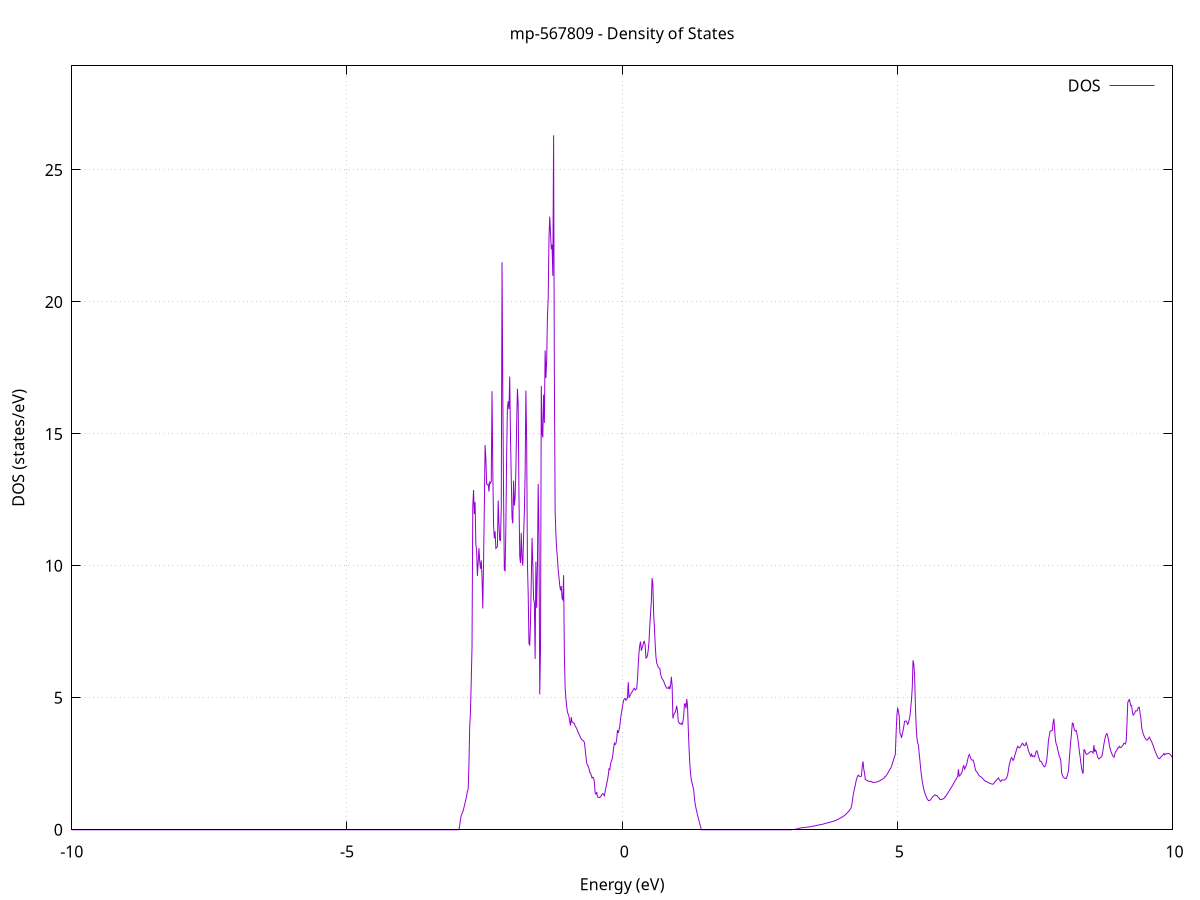 set title 'mp-567809 - Density of States'
set xlabel 'Energy (eV)'
set ylabel 'DOS (states/eV)'
set grid
set xrange [-10:10]
set yrange [0:28.943]
set xzeroaxis lt -1
set terminal png size 800,600
set output 'mp-567809_dos_gnuplot.png'
plot '-' using 1:2 with lines title 'DOS'
-12.181700 0.000000
-12.167700 0.000000
-12.153700 0.000000
-12.139700 0.000000
-12.125700 0.000000
-12.111800 0.000000
-12.097800 0.000000
-12.083800 0.000000
-12.069800 0.000000
-12.055800 0.000000
-12.041800 0.000000
-12.027800 0.000000
-12.013900 0.000000
-11.999900 0.000000
-11.985900 0.000000
-11.971900 0.000000
-11.957900 0.000000
-11.943900 0.000000
-11.929900 0.000000
-11.916000 0.000000
-11.902000 0.000000
-11.888000 0.000000
-11.874000 0.000000
-11.860000 0.000000
-11.846000 0.000000
-11.832100 0.000000
-11.818100 0.000000
-11.804100 0.000000
-11.790100 0.000000
-11.776100 0.000000
-11.762100 0.000000
-11.748100 0.000000
-11.734200 0.000000
-11.720200 0.000000
-11.706200 0.000000
-11.692200 0.000000
-11.678200 0.000000
-11.664200 0.000000
-11.650300 0.000000
-11.636300 0.000000
-11.622300 0.000000
-11.608300 0.000000
-11.594300 0.000000
-11.580300 0.000000
-11.566300 0.000000
-11.552400 0.000000
-11.538400 0.000000
-11.524400 0.000000
-11.510400 0.000000
-11.496400 0.000000
-11.482400 0.000000
-11.468400 0.000000
-11.454500 0.000000
-11.440500 0.000000
-11.426500 0.000000
-11.412500 0.000000
-11.398500 0.000000
-11.384500 0.000000
-11.370600 0.000000
-11.356600 0.000000
-11.342600 0.000000
-11.328600 0.000000
-11.314600 0.000000
-11.300600 0.000000
-11.286600 0.000000
-11.272700 0.000000
-11.258700 0.000000
-11.244700 0.000000
-11.230700 0.000000
-11.216700 0.000000
-11.202700 0.000000
-11.188800 0.000000
-11.174800 0.000000
-11.160800 0.000000
-11.146800 0.000000
-11.132800 0.000000
-11.118800 0.000000
-11.104800 0.000000
-11.090900 0.000000
-11.076900 0.000000
-11.062900 0.000000
-11.048900 0.000000
-11.034900 0.000000
-11.020900 0.000000
-11.006900 0.000000
-10.993000 0.000000
-10.979000 0.000000
-10.965000 0.000000
-10.951000 0.000000
-10.937000 0.000000
-10.923000 0.000000
-10.909100 0.008100
-10.895100 0.927400
-10.881100 1.254800
-10.867100 1.827300
-10.853100 2.098200
-10.839100 2.479100
-10.825100 2.903600
-10.811200 3.294000
-10.797200 3.681200
-10.783200 4.157400
-10.769200 4.901200
-10.755200 5.490600
-10.741200 5.885300
-10.727300 6.224500
-10.713300 6.629500
-10.699300 7.213500
-10.685300 9.162400
-10.671300 10.652100
-10.657300 14.233700
-10.643300 16.424500
-10.629400 19.662600
-10.615400 24.063300
-10.601400 24.663700
-10.587400 25.458600
-10.573400 28.077700
-10.559400 32.707200
-10.545400 28.498000
-10.531500 0.000000
-10.517500 0.000000
-10.503500 0.000000
-10.489500 0.000000
-10.475500 0.000000
-10.461500 0.000000
-10.447600 0.000000
-10.433600 0.000000
-10.419600 0.000000
-10.405600 0.000000
-10.391600 0.000000
-10.377600 0.000000
-10.363600 0.000000
-10.349700 0.000000
-10.335700 0.000000
-10.321700 0.000000
-10.307700 0.000000
-10.293700 0.000000
-10.279700 0.000000
-10.265800 0.000000
-10.251800 0.000000
-10.237800 0.000000
-10.223800 0.000000
-10.209800 0.000000
-10.195800 0.000000
-10.181800 0.000000
-10.167900 0.000000
-10.153900 0.000000
-10.139900 0.000000
-10.125900 0.000000
-10.111900 0.000000
-10.097900 0.000000
-10.083900 0.000000
-10.070000 0.000000
-10.056000 0.000000
-10.042000 0.000000
-10.028000 0.000000
-10.014000 0.000000
-10.000000 0.000000
-9.986100 0.000000
-9.972100 0.000000
-9.958100 0.000000
-9.944100 0.000000
-9.930100 0.000000
-9.916100 0.000000
-9.902100 0.000000
-9.888200 0.000000
-9.874200 0.000000
-9.860200 0.000000
-9.846200 0.000000
-9.832200 0.000000
-9.818200 0.000000
-9.804300 0.000000
-9.790300 0.000000
-9.776300 0.000000
-9.762300 0.000000
-9.748300 0.000000
-9.734300 0.000000
-9.720300 0.000000
-9.706400 0.000000
-9.692400 0.000000
-9.678400 0.000000
-9.664400 0.000000
-9.650400 0.000000
-9.636400 0.000000
-9.622500 0.000000
-9.608500 0.000000
-9.594500 0.000000
-9.580500 0.000000
-9.566500 0.000000
-9.552500 0.000000
-9.538500 0.000000
-9.524600 0.000000
-9.510600 0.000000
-9.496600 0.000000
-9.482600 0.000000
-9.468600 0.000000
-9.454600 0.000000
-9.440600 0.000000
-9.426700 0.000000
-9.412700 0.000000
-9.398700 0.000000
-9.384700 0.000000
-9.370700 0.000000
-9.356700 0.000000
-9.342800 0.000000
-9.328800 0.000000
-9.314800 0.000000
-9.300800 0.000000
-9.286800 0.000000
-9.272800 0.000000
-9.258800 0.000000
-9.244900 0.000000
-9.230900 0.000000
-9.216900 0.000000
-9.202900 0.000000
-9.188900 0.000000
-9.174900 0.000000
-9.161000 0.000000
-9.147000 0.000000
-9.133000 0.000000
-9.119000 0.000000
-9.105000 0.000000
-9.091000 0.000000
-9.077000 0.000000
-9.063100 0.000000
-9.049100 0.000000
-9.035100 0.000000
-9.021100 0.000000
-9.007100 0.000000
-8.993100 0.000000
-8.979100 0.000000
-8.965200 0.000000
-8.951200 0.000000
-8.937200 0.000000
-8.923200 0.000000
-8.909200 0.000000
-8.895200 0.000000
-8.881300 0.000000
-8.867300 0.000000
-8.853300 0.000000
-8.839300 0.000000
-8.825300 0.000000
-8.811300 0.000000
-8.797300 0.000000
-8.783400 0.000000
-8.769400 0.000000
-8.755400 0.000000
-8.741400 0.000000
-8.727400 0.000000
-8.713400 0.000000
-8.699500 0.000000
-8.685500 0.000000
-8.671500 0.000000
-8.657500 0.000000
-8.643500 0.000000
-8.629500 0.000000
-8.615500 0.000000
-8.601600 0.000000
-8.587600 0.000000
-8.573600 0.000000
-8.559600 0.000000
-8.545600 0.000000
-8.531600 0.000000
-8.517600 0.000000
-8.503700 0.000000
-8.489700 0.000000
-8.475700 0.000000
-8.461700 0.000000
-8.447700 0.000000
-8.433700 0.000000
-8.419800 0.000000
-8.405800 0.000000
-8.391800 0.000000
-8.377800 0.000000
-8.363800 0.000000
-8.349800 0.000000
-8.335800 0.000000
-8.321900 0.000000
-8.307900 0.000000
-8.293900 0.000000
-8.279900 0.000000
-8.265900 0.000000
-8.251900 0.000000
-8.238000 0.000000
-8.224000 0.000000
-8.210000 0.000000
-8.196000 0.000000
-8.182000 0.000000
-8.168000 0.000000
-8.154000 0.000000
-8.140100 0.000000
-8.126100 0.000000
-8.112100 0.000000
-8.098100 0.000000
-8.084100 0.000000
-8.070100 0.000000
-8.056100 0.000000
-8.042200 0.000000
-8.028200 0.000000
-8.014200 0.000000
-8.000200 0.000000
-7.986200 0.000000
-7.972200 0.000000
-7.958300 0.000000
-7.944300 0.000000
-7.930300 0.000000
-7.916300 0.000000
-7.902300 0.000000
-7.888300 0.000000
-7.874300 0.000000
-7.860400 0.000000
-7.846400 0.000000
-7.832400 0.000000
-7.818400 0.000000
-7.804400 0.000000
-7.790400 0.000000
-7.776500 0.000000
-7.762500 0.000000
-7.748500 0.000000
-7.734500 0.000000
-7.720500 0.000000
-7.706500 0.000000
-7.692500 0.000000
-7.678600 0.000000
-7.664600 0.000000
-7.650600 0.000000
-7.636600 0.000000
-7.622600 0.000000
-7.608600 0.000000
-7.594600 0.000000
-7.580700 0.000000
-7.566700 0.000000
-7.552700 0.000000
-7.538700 0.000000
-7.524700 0.000000
-7.510700 0.000000
-7.496800 0.000000
-7.482800 0.000000
-7.468800 0.000000
-7.454800 0.000000
-7.440800 0.000000
-7.426800 0.000000
-7.412800 0.000000
-7.398900 0.000000
-7.384900 0.000000
-7.370900 0.000000
-7.356900 0.000000
-7.342900 0.000000
-7.328900 0.000000
-7.315000 0.000000
-7.301000 0.000000
-7.287000 0.000000
-7.273000 0.000000
-7.259000 0.000000
-7.245000 0.000000
-7.231000 0.000000
-7.217100 0.000000
-7.203100 0.000000
-7.189100 0.000000
-7.175100 0.000000
-7.161100 0.000000
-7.147100 0.000000
-7.133100 0.000000
-7.119200 0.000000
-7.105200 0.000000
-7.091200 0.000000
-7.077200 0.000000
-7.063200 0.000000
-7.049200 0.000000
-7.035300 0.000000
-7.021300 0.000000
-7.007300 0.000000
-6.993300 0.000000
-6.979300 0.000000
-6.965300 0.000000
-6.951300 0.000000
-6.937400 0.000000
-6.923400 0.000000
-6.909400 0.000000
-6.895400 0.000000
-6.881400 0.000000
-6.867400 0.000000
-6.853500 0.000000
-6.839500 0.000000
-6.825500 0.000000
-6.811500 0.000000
-6.797500 0.000000
-6.783500 0.000000
-6.769500 0.000000
-6.755600 0.000000
-6.741600 0.000000
-6.727600 0.000000
-6.713600 0.000000
-6.699600 0.000000
-6.685600 0.000000
-6.671600 0.000000
-6.657700 0.000000
-6.643700 0.000000
-6.629700 0.000000
-6.615700 0.000000
-6.601700 0.000000
-6.587700 0.000000
-6.573800 0.000000
-6.559800 0.000000
-6.545800 0.000000
-6.531800 0.000000
-6.517800 0.000000
-6.503800 0.000000
-6.489800 0.000000
-6.475900 0.000000
-6.461900 0.000000
-6.447900 0.000000
-6.433900 0.000000
-6.419900 0.000000
-6.405900 0.000000
-6.392000 0.000000
-6.378000 0.000000
-6.364000 0.000000
-6.350000 0.000000
-6.336000 0.000000
-6.322000 0.000000
-6.308000 0.000000
-6.294100 0.000000
-6.280100 0.000000
-6.266100 0.000000
-6.252100 0.000000
-6.238100 0.000000
-6.224100 0.000000
-6.210100 0.000000
-6.196200 0.000000
-6.182200 0.000000
-6.168200 0.000000
-6.154200 0.000000
-6.140200 0.000000
-6.126200 0.000000
-6.112300 0.000000
-6.098300 0.000000
-6.084300 0.000000
-6.070300 0.000000
-6.056300 0.000000
-6.042300 0.000000
-6.028300 0.000000
-6.014400 0.000000
-6.000400 0.000000
-5.986400 0.000000
-5.972400 0.000000
-5.958400 0.000000
-5.944400 0.000000
-5.930500 0.000000
-5.916500 0.000000
-5.902500 0.000000
-5.888500 0.000000
-5.874500 0.000000
-5.860500 0.000000
-5.846500 0.000000
-5.832600 0.000000
-5.818600 0.000000
-5.804600 0.000000
-5.790600 0.000000
-5.776600 0.000000
-5.762600 0.000000
-5.748600 0.000000
-5.734700 0.000000
-5.720700 0.000000
-5.706700 0.000000
-5.692700 0.000000
-5.678700 0.000000
-5.664700 0.000000
-5.650800 0.000000
-5.636800 0.000000
-5.622800 0.000000
-5.608800 0.000000
-5.594800 0.000000
-5.580800 0.000000
-5.566800 0.000000
-5.552900 0.000000
-5.538900 0.000000
-5.524900 0.000000
-5.510900 0.000000
-5.496900 0.000000
-5.482900 0.000000
-5.469000 0.000000
-5.455000 0.000000
-5.441000 0.000000
-5.427000 0.000000
-5.413000 0.000000
-5.399000 0.000000
-5.385000 0.000000
-5.371100 0.000000
-5.357100 0.000000
-5.343100 0.000000
-5.329100 0.000000
-5.315100 0.000000
-5.301100 0.000000
-5.287200 0.000000
-5.273200 0.000000
-5.259200 0.000000
-5.245200 0.000000
-5.231200 0.000000
-5.217200 0.000000
-5.203200 0.000000
-5.189300 0.000000
-5.175300 0.000000
-5.161300 0.000000
-5.147300 0.000000
-5.133300 0.000000
-5.119300 0.000000
-5.105300 0.000000
-5.091400 0.000000
-5.077400 0.000000
-5.063400 0.000000
-5.049400 0.000000
-5.035400 0.000000
-5.021400 0.000000
-5.007500 0.000000
-4.993500 0.000000
-4.979500 0.000000
-4.965500 0.000000
-4.951500 0.000000
-4.937500 0.000000
-4.923500 0.000000
-4.909600 0.000000
-4.895600 0.000000
-4.881600 0.000000
-4.867600 0.000000
-4.853600 0.000000
-4.839600 0.000000
-4.825700 0.000000
-4.811700 0.000000
-4.797700 0.000000
-4.783700 0.000000
-4.769700 0.000000
-4.755700 0.000000
-4.741700 0.000000
-4.727800 0.000000
-4.713800 0.000000
-4.699800 0.000000
-4.685800 0.000000
-4.671800 0.000000
-4.657800 0.000000
-4.643800 0.000000
-4.629900 0.000000
-4.615900 0.000000
-4.601900 0.000000
-4.587900 0.000000
-4.573900 0.000000
-4.559900 0.000000
-4.546000 0.000000
-4.532000 0.000000
-4.518000 0.000000
-4.504000 0.000000
-4.490000 0.000000
-4.476000 0.000000
-4.462000 0.000000
-4.448100 0.000000
-4.434100 0.000000
-4.420100 0.000000
-4.406100 0.000000
-4.392100 0.000000
-4.378100 0.000000
-4.364200 0.000000
-4.350200 0.000000
-4.336200 0.000000
-4.322200 0.000000
-4.308200 0.000000
-4.294200 0.000000
-4.280200 0.000000
-4.266300 0.000000
-4.252300 0.000000
-4.238300 0.000000
-4.224300 0.000000
-4.210300 0.000000
-4.196300 0.000000
-4.182300 0.000000
-4.168400 0.000000
-4.154400 0.000000
-4.140400 0.000000
-4.126400 0.000000
-4.112400 0.000000
-4.098400 0.000000
-4.084500 0.000000
-4.070500 0.000000
-4.056500 0.000000
-4.042500 0.000000
-4.028500 0.000000
-4.014500 0.000000
-4.000500 0.000000
-3.986600 0.000000
-3.972600 0.000000
-3.958600 0.000000
-3.944600 0.000000
-3.930600 0.000000
-3.916600 0.000000
-3.902700 0.000000
-3.888700 0.000000
-3.874700 0.000000
-3.860700 0.000000
-3.846700 0.000000
-3.832700 0.000000
-3.818700 0.000000
-3.804800 0.000000
-3.790800 0.000000
-3.776800 0.000000
-3.762800 0.000000
-3.748800 0.000000
-3.734800 0.000000
-3.720800 0.000000
-3.706900 0.000000
-3.692900 0.000000
-3.678900 0.000000
-3.664900 0.000000
-3.650900 0.000000
-3.636900 0.000000
-3.623000 0.000000
-3.609000 0.000000
-3.595000 0.000000
-3.581000 0.000000
-3.567000 0.000000
-3.553000 0.000000
-3.539000 0.000000
-3.525100 0.000000
-3.511100 0.000000
-3.497100 0.000000
-3.483100 0.000000
-3.469100 0.000000
-3.455100 0.000000
-3.441200 0.000000
-3.427200 0.000000
-3.413200 0.000000
-3.399200 0.000000
-3.385200 0.000000
-3.371200 0.000000
-3.357200 0.000000
-3.343300 0.000000
-3.329300 0.000000
-3.315300 0.000000
-3.301300 0.000000
-3.287300 0.000000
-3.273300 0.000000
-3.259300 0.000000
-3.245400 0.000000
-3.231400 0.000000
-3.217400 0.000000
-3.203400 0.000000
-3.189400 0.000000
-3.175400 0.000000
-3.161500 0.000000
-3.147500 0.000000
-3.133500 0.000000
-3.119500 0.000000
-3.105500 0.000000
-3.091500 0.000000
-3.077500 0.000000
-3.063600 0.000000
-3.049600 0.000000
-3.035600 0.000000
-3.021600 0.000000
-3.007600 0.000000
-2.993600 0.000000
-2.979700 0.000000
-2.965700 0.015000
-2.951700 0.164200
-2.937700 0.393200
-2.923700 0.539900
-2.909700 0.614000
-2.895700 0.681100
-2.881800 0.777100
-2.867800 0.900800
-2.853800 1.028800
-2.839800 1.153600
-2.825800 1.272500
-2.811800 1.476700
-2.797800 1.520600
-2.783900 2.453700
-2.769900 3.891100
-2.755900 4.462500
-2.741900 5.643300
-2.727900 6.905200
-2.713900 12.253500
-2.700000 12.873200
-2.686000 11.961500
-2.672000 12.412500
-2.658000 10.810400
-2.644000 10.565200
-2.630000 9.618100
-2.616000 10.142500
-2.602100 10.673300
-2.588100 10.163400
-2.574100 9.889000
-2.560100 10.208000
-2.546100 9.567500
-2.532100 8.383600
-2.518200 10.134800
-2.504200 12.236500
-2.490200 14.574900
-2.476200 14.075200
-2.462200 13.100800
-2.448200 13.076400
-2.434200 13.099600
-2.420300 12.813800
-2.406300 13.176100
-2.392300 13.128100
-2.378300 13.193300
-2.364300 16.616000
-2.350300 13.612000
-2.336300 11.521500
-2.322400 11.042700
-2.308400 11.305600
-2.294400 10.661000
-2.280400 10.693300
-2.266400 10.737400
-2.252400 12.476300
-2.238500 11.619000
-2.224500 10.968700
-2.210500 10.957900
-2.196500 12.213500
-2.182500 21.502900
-2.168500 16.584800
-2.154500 12.647400
-2.140600 9.847500
-2.126600 9.813800
-2.112600 11.475700
-2.098600 14.207200
-2.084600 16.000600
-2.070600 16.234800
-2.056700 15.936400
-2.042700 17.173300
-2.028700 14.880900
-2.014700 13.297700
-2.000700 11.813800
-1.986700 11.607500
-1.972700 13.228900
-1.958800 12.280900
-1.944800 12.599100
-1.930800 13.637600
-1.916800 15.399200
-1.902800 16.710300
-1.888800 16.115500
-1.874800 12.666900
-1.860900 10.361000
-1.846900 10.103200
-1.832900 11.247700
-1.818900 10.266300
-1.804900 10.009800
-1.790900 11.095700
-1.777000 12.036000
-1.763000 13.478400
-1.749000 16.639400
-1.735000 14.714100
-1.721000 10.079800
-1.707000 8.933500
-1.693000 7.051100
-1.679100 7.006500
-1.665100 7.859900
-1.651100 9.431900
-1.637100 11.057600
-1.623100 10.022300
-1.609100 8.747200
-1.595200 8.596000
-1.581200 6.474400
-1.567200 10.161400
-1.553200 8.410900
-1.539200 9.984000
-1.525200 13.106600
-1.511200 11.191700
-1.497300 5.128500
-1.483300 6.878900
-1.469300 16.820000
-1.455300 14.991900
-1.441300 14.863600
-1.427300 16.480500
-1.413300 15.414500
-1.399400 18.158900
-1.385400 17.114400
-1.371400 17.763400
-1.357400 19.470900
-1.343400 20.135000
-1.329400 22.422800
-1.315500 23.231000
-1.301500 22.593500
-1.287500 21.995200
-1.273500 22.167600
-1.259500 20.987800
-1.245500 26.312100
-1.231500 17.274100
-1.217600 12.077300
-1.203600 11.180600
-1.189600 10.629000
-1.175600 10.286800
-1.161600 9.816400
-1.147600 9.562800
-1.133700 9.253200
-1.119700 9.069500
-1.105700 9.234200
-1.091700 8.764300
-1.077700 8.715700
-1.063700 9.647000
-1.049700 6.623600
-1.035800 5.377700
-1.021800 4.976500
-1.007800 4.676400
-0.993800 4.459100
-0.979800 4.379400
-0.965800 4.290800
-0.951900 4.102500
-0.937900 3.951300
-0.923900 4.267900
-0.909900 4.079000
-0.895900 4.072000
-0.881900 4.042700
-0.867900 4.030900
-0.854000 3.935500
-0.840000 3.885900
-0.826000 3.830800
-0.812000 3.763200
-0.798000 3.685800
-0.784000 3.630600
-0.770000 3.560100
-0.756100 3.494200
-0.742100 3.440000
-0.728100 3.412000
-0.714100 3.388200
-0.700100 3.363600
-0.686100 3.308100
-0.672200 3.061600
-0.658200 2.777400
-0.644200 2.537300
-0.630200 2.442300
-0.616200 2.414500
-0.602200 2.310500
-0.588200 2.167000
-0.574300 2.154500
-0.560300 2.056900
-0.546300 1.961800
-0.532300 1.989500
-0.518300 1.964000
-0.504300 1.813300
-0.490400 1.390000
-0.476400 1.353500
-0.462400 1.427300
-0.448400 1.240800
-0.434400 1.230800
-0.420400 1.224200
-0.406400 1.222400
-0.392500 1.267700
-0.378500 1.281700
-0.364500 1.350200
-0.350500 1.371600
-0.336500 1.335400
-0.322500 1.289300
-0.308500 1.464100
-0.294600 1.606500
-0.280600 1.748500
-0.266600 1.880300
-0.252600 2.065400
-0.238600 2.306700
-0.224600 2.277400
-0.210700 2.495500
-0.196700 2.594800
-0.182700 2.670000
-0.168700 2.854300
-0.154700 3.120200
-0.140700 3.277400
-0.126700 3.229200
-0.112800 3.271600
-0.098800 3.434800
-0.084800 3.774900
-0.070800 3.666600
-0.056800 3.781000
-0.042800 3.915300
-0.028900 4.194400
-0.014900 4.400700
-0.000900 4.584400
0.013100 4.758800
0.027100 4.904800
0.041100 4.965300
0.055100 4.971700
0.069000 4.904100
0.083000 4.932800
0.097000 5.000100
0.111000 5.592300
0.125000 5.003500
0.139000 5.070700
0.153000 5.120500
0.166900 5.188300
0.180900 5.221100
0.194900 5.282900
0.208900 5.341000
0.222900 5.360800
0.236900 5.291700
0.250800 5.325100
0.264800 5.341800
0.278800 5.706400
0.292800 6.255600
0.306800 6.727300
0.320800 7.006700
0.334800 7.127500
0.348700 6.785700
0.362700 6.889700
0.376700 6.978600
0.390700 7.112600
0.404700 7.137500
0.418700 6.972000
0.432600 6.507500
0.446600 6.522700
0.460600 6.609700
0.474600 6.820500
0.488600 7.130000
0.502600 7.751200
0.516600 8.208600
0.530500 8.649700
0.544500 9.538600
0.558500 9.283200
0.572500 8.183600
0.586500 7.679800
0.600500 7.005400
0.614500 6.547500
0.628400 6.316800
0.642400 6.237500
0.656400 6.152600
0.670400 6.129200
0.684400 6.108400
0.698400 5.901000
0.712300 5.785800
0.726300 5.721000
0.740300 5.683700
0.754300 5.633700
0.768300 5.544700
0.782300 5.478600
0.796300 5.419100
0.810200 5.364400
0.824200 5.369100
0.838200 5.359600
0.852200 5.425300
0.866200 5.324300
0.880200 5.466100
0.894100 5.797600
0.908100 5.470000
0.922100 4.219000
0.936100 4.346800
0.950100 4.405900
0.964100 4.450000
0.978100 4.548100
0.992000 4.699400
1.006000 4.474700
1.020000 4.105400
1.034000 4.055800
1.048000 4.015700
1.062000 4.005200
1.076000 4.041600
1.089900 3.986400
1.103900 4.088500
1.117900 4.305400
1.131900 4.762000
1.145900 4.773600
1.159900 4.598700
1.173800 4.954800
1.187800 4.696000
1.201800 3.829500
1.215800 3.096100
1.229800 2.499800
1.243800 2.109400
1.257800 1.891300
1.271700 1.768700
1.285700 1.641500
1.299700 1.523900
1.313700 1.171500
1.327700 0.972300
1.341700 0.820100
1.355600 0.684600
1.369600 0.564800
1.383600 0.441900
1.397600 0.334300
1.411600 0.219700
1.425600 0.112300
1.439600 0.000000
1.453500 0.000000
1.467500 0.000000
1.481500 0.000000
1.495500 0.000000
1.509500 0.000000
1.523500 0.000000
1.537500 0.000000
1.551400 0.000000
1.565400 0.000000
1.579400 0.000000
1.593400 0.000000
1.607400 0.000000
1.621400 0.000000
1.635300 0.000000
1.649300 0.000000
1.663300 0.000000
1.677300 0.000000
1.691300 0.000000
1.705300 0.000000
1.719300 0.000000
1.733200 0.000000
1.747200 0.000000
1.761200 0.000000
1.775200 0.000000
1.789200 0.000000
1.803200 0.000000
1.817100 0.000000
1.831100 0.000000
1.845100 0.000000
1.859100 0.000000
1.873100 0.000000
1.887100 0.000000
1.901100 0.000000
1.915000 0.000000
1.929000 0.000000
1.943000 0.000000
1.957000 0.000000
1.971000 0.000000
1.985000 0.000000
1.999000 0.000000
2.012900 0.000000
2.026900 0.000000
2.040900 0.000000
2.054900 0.000000
2.068900 0.000000
2.082900 0.000000
2.096800 0.000000
2.110800 0.000000
2.124800 0.000000
2.138800 0.000000
2.152800 0.000000
2.166800 0.000000
2.180800 0.000000
2.194700 0.000000
2.208700 0.000000
2.222700 0.000000
2.236700 0.000000
2.250700 0.000000
2.264700 0.000000
2.278600 0.000000
2.292600 0.000000
2.306600 0.000000
2.320600 0.000000
2.334600 0.000000
2.348600 0.000000
2.362600 0.000000
2.376500 0.000000
2.390500 0.000000
2.404500 0.000000
2.418500 0.000000
2.432500 0.000000
2.446500 0.000000
2.460500 0.000000
2.474400 0.000000
2.488400 0.000000
2.502400 0.000000
2.516400 0.000000
2.530400 0.000000
2.544400 0.000000
2.558300 0.000000
2.572300 0.000000
2.586300 0.000000
2.600300 0.000000
2.614300 0.000000
2.628300 0.000000
2.642300 0.000000
2.656200 0.000000
2.670200 0.000000
2.684200 0.000000
2.698200 0.000000
2.712200 0.000000
2.726200 0.000000
2.740100 0.000000
2.754100 0.000000
2.768100 0.000000
2.782100 0.000000
2.796100 0.000000
2.810100 0.000000
2.824100 0.000000
2.838000 0.000000
2.852000 0.000000
2.866000 0.000000
2.880000 0.000000
2.894000 0.000000
2.908000 0.000000
2.922000 0.000000
2.935900 0.000000
2.949900 0.000000
2.963900 0.000000
2.977900 0.000000
2.991900 0.000000
3.005900 0.000000
3.019800 0.000000
3.033800 0.000000
3.047800 0.000200
3.061800 0.001000
3.075800 0.002500
3.089800 0.004700
3.103800 0.007500
3.117700 0.011000
3.131700 0.015200
3.145700 0.020000
3.159700 0.025500
3.173700 0.031600
3.187700 0.038500
3.201600 0.047000
3.215600 0.055000
3.229600 0.062300
3.243600 0.068800
3.257600 0.074600
3.271600 0.079700
3.285600 0.084100
3.299500 0.087700
3.313500 0.090600
3.327500 0.092800
3.341500 0.095000
3.355500 0.097500
3.369500 0.100600
3.383400 0.104200
3.397400 0.108300
3.411400 0.112900
3.425400 0.118000
3.439400 0.123600
3.453400 0.129300
3.467400 0.135200
3.481300 0.141300
3.495300 0.147400
3.509300 0.153700
3.523300 0.160200
3.537300 0.166700
3.551300 0.173200
3.565300 0.179400
3.579200 0.185100
3.593200 0.190300
3.607200 0.195000
3.621200 0.200500
3.635200 0.207400
3.649200 0.214600
3.663100 0.222400
3.677100 0.230600
3.691100 0.239100
3.705100 0.247900
3.719100 0.256600
3.733100 0.264000
3.747100 0.271500
3.761000 0.279000
3.775000 0.286600
3.789000 0.294300
3.803000 0.302000
3.817000 0.309800
3.831000 0.318600
3.844900 0.328200
3.858900 0.338700
3.872900 0.350200
3.886900 0.362500
3.900900 0.375800
3.914900 0.389800
3.928900 0.404200
3.942800 0.418900
3.956800 0.434300
3.970800 0.450000
3.984800 0.466200
3.998800 0.482700
4.012800 0.501000
4.026800 0.522100
4.040700 0.545800
4.054700 0.570800
4.068700 0.597600
4.082700 0.626200
4.096700 0.656900
4.110700 0.690800
4.124600 0.725500
4.138600 0.759000
4.152600 0.796700
4.166600 0.877800
4.180600 1.051100
4.194600 1.270000
4.208600 1.431700
4.222500 1.567800
4.236500 1.690500
4.250500 1.848300
4.264500 1.947600
4.278500 2.035000
4.292500 2.071000
4.306400 2.030800
4.320400 2.018200
4.334400 2.013600
4.348400 2.043500
4.362400 2.412800
4.376400 2.591800
4.390400 2.299800
4.404300 2.149100
4.418300 1.906400
4.432300 1.889700
4.446300 1.873000
4.460300 1.858200
4.474300 1.843400
4.488300 1.833700
4.502200 1.833000
4.516200 1.831000
4.530200 1.826900
4.544200 1.799000
4.558200 1.798400
4.572200 1.799800
4.586100 1.797900
4.600100 1.800300
4.614100 1.804200
4.628100 1.809600
4.642100 1.823200
4.656100 1.836400
4.670100 1.843900
4.684000 1.860100
4.698000 1.877200
4.712000 1.894600
4.726000 1.912300
4.740000 1.930300
4.754000 1.948700
4.767900 2.002300
4.781900 2.007300
4.795900 2.046100
4.809900 2.089800
4.823900 2.135100
4.837900 2.188800
4.851900 2.241000
4.865800 2.288200
4.879800 2.335500
4.893800 2.392900
4.907800 2.489400
4.921800 2.588600
4.935800 2.682700
4.949800 2.764900
4.963700 2.861000
4.977700 3.654500
4.991700 4.314100
5.005700 4.629200
5.019700 4.474400
5.033700 4.312300
5.047600 3.648200
5.061600 3.600400
5.075600 3.479700
5.089600 3.623000
5.103600 3.746000
5.117600 3.911500
5.131600 4.104900
5.145500 4.117400
5.159500 4.120600
5.173500 4.069900
5.187500 3.995700
5.201500 4.049400
5.215500 4.179600
5.229400 4.305900
5.243400 4.610500
5.257400 4.946100
5.271400 5.375000
5.285400 6.419100
5.299400 6.278800
5.313400 5.889700
5.327300 4.791900
5.341300 3.958500
5.355300 3.496100
5.369300 3.288200
5.383300 3.214700
5.397300 2.893900
5.411300 2.610300
5.425200 2.308000
5.439200 2.039200
5.453200 1.840000
5.467200 1.675600
5.481200 1.538400
5.495200 1.425100
5.509100 1.337000
5.523100 1.260200
5.537100 1.197000
5.551100 1.147400
5.565100 1.106900
5.579100 1.108700
5.593100 1.116500
5.607000 1.147700
5.621000 1.185300
5.635000 1.226600
5.649000 1.261600
5.663000 1.279100
5.677000 1.320700
5.690900 1.317200
5.704900 1.297300
5.718900 1.300200
5.732900 1.255100
5.746900 1.222400
5.760900 1.195800
5.774900 1.145500
5.788800 1.141700
5.802800 1.147100
5.816800 1.156800
5.830800 1.170100
5.844800 1.180700
5.858800 1.235700
5.872800 1.247100
5.886700 1.293000
5.900700 1.338200
5.914700 1.383600
5.928700 1.429300
5.942700 1.475700
5.956700 1.522700
5.970600 1.569300
5.984600 1.615400
5.998600 1.665900
6.012600 1.716400
6.026600 1.770200
6.040600 1.823100
6.054600 1.872900
6.068500 1.920500
6.082500 1.968800
6.096500 2.018500
6.110500 2.289100
6.124500 2.031300
6.138500 2.058800
6.152400 2.102100
6.166400 2.148600
6.180400 2.207100
6.194400 2.383600
6.208400 2.431000
6.222400 2.297000
6.236400 2.356100
6.250300 2.425100
6.264300 2.522400
6.278300 2.654200
6.292300 2.776800
6.306300 2.851600
6.320300 2.792700
6.334300 2.701000
6.348200 2.650600
6.362200 2.643000
6.376200 2.644100
6.390200 2.556900
6.404200 2.432700
6.418200 2.278300
6.432100 2.218700
6.446100 2.186200
6.460100 2.150000
6.474100 2.085600
6.488100 2.047500
6.502100 2.026400
6.516100 2.004900
6.530000 1.981500
6.544000 1.954400
6.558000 1.926500
6.572000 1.896400
6.586000 1.861800
6.600000 1.843500
6.613900 1.832100
6.627900 1.826900
6.641900 1.801300
6.655900 1.784400
6.669900 1.770700
6.683900 1.759300
6.697900 1.748300
6.711800 1.737800
6.725800 1.727200
6.739800 1.728100
6.753800 1.760700
6.767800 1.803000
6.781800 1.835700
6.795800 1.868800
6.809700 1.901100
6.823700 1.931100
6.837700 1.965600
6.851700 1.904300
6.865700 1.861900
6.879700 1.830100
6.893600 1.881200
6.907600 1.886600
6.921600 1.884600
6.935600 1.878200
6.949600 1.887700
6.963600 1.913500
6.977600 1.931500
6.991500 1.995500
7.005500 2.090700
7.019500 2.264700
7.033500 2.457900
7.047500 2.563800
7.061500 2.671100
7.075400 2.736400
7.089400 2.687400
7.103400 2.627300
7.117400 2.673000
7.131400 2.785800
7.145400 2.891700
7.159400 2.985100
7.173300 3.082600
7.187300 3.162700
7.201300 3.125100
7.215300 3.103100
7.229300 3.124300
7.243300 3.171300
7.257300 3.224400
7.271200 3.277800
7.285200 3.258800
7.299200 3.194300
7.313200 3.183200
7.327200 3.225000
7.341200 3.297000
7.355100 3.216500
7.369100 3.107600
7.383100 2.994000
7.397100 2.914800
7.411100 2.847600
7.425100 2.785500
7.439100 2.865300
7.453000 2.777400
7.467000 2.803600
7.481000 2.782100
7.495000 2.764200
7.509000 2.875400
7.523000 2.960400
7.536900 2.991800
7.550900 2.897800
7.564900 2.757400
7.578900 2.705100
7.592900 2.594300
7.606900 2.594500
7.620900 2.571700
7.634800 2.497100
7.648800 2.447400
7.662800 2.406900
7.676800 2.386300
7.690800 2.429000
7.704800 2.527600
7.718800 2.710000
7.732700 3.023700
7.746700 3.396100
7.760700 3.545700
7.774700 3.730500
7.788700 3.739300
7.802700 3.759600
7.816600 3.765300
7.830600 4.071700
7.844600 4.207800
7.858600 3.777400
7.872600 3.403800
7.886600 3.250400
7.900600 3.179400
7.914500 3.036900
7.928500 2.919200
7.942500 2.790900
7.956500 2.726600
7.970500 2.617900
7.984500 2.171600
7.998400 2.064700
8.012400 2.002700
8.026400 1.976600
8.040400 1.955900
8.054400 1.942900
8.068400 1.937300
8.082400 2.013800
8.096300 2.115800
8.110300 2.236300
8.124300 2.637800
8.138300 3.040900
8.152300 3.387600
8.166300 3.701400
8.180200 4.044100
8.194200 4.029800
8.208200 3.865000
8.222200 3.767500
8.236200 3.741300
8.250200 3.766600
8.264200 3.627000
8.278100 3.473200
8.292100 3.256400
8.306100 3.004700
8.320100 2.793300
8.334100 2.553200
8.348100 2.340500
8.362100 2.191600
8.376000 2.129900
8.390000 3.025500
8.404000 3.025700
8.418000 2.936500
8.432000 2.859800
8.446000 2.861700
8.459900 2.873400
8.473900 2.901500
8.487900 2.920500
8.501900 2.945900
8.515900 2.968800
8.529900 2.959600
8.543900 2.946500
8.557800 2.910400
8.571800 3.207100
8.585800 2.946600
8.599800 3.021100
8.613800 2.978300
8.627800 2.846300
8.641700 2.745700
8.655700 2.691700
8.669700 2.687300
8.683700 2.726800
8.697700 2.747700
8.711700 2.772000
8.725700 2.849900
8.739600 3.049800
8.753600 3.243000
8.767600 3.395300
8.781600 3.529100
8.795600 3.615000
8.809600 3.646100
8.823600 3.538700
8.837500 3.427700
8.851500 3.208600
8.865500 3.084000
8.879500 2.975500
8.893500 2.903800
8.907500 2.836000
8.921400 2.780400
8.935400 2.747200
8.949400 2.841000
8.963400 2.952600
8.977400 2.980600
8.991400 3.023400
9.005400 3.097900
9.019300 3.096600
9.033300 3.161500
9.047300 3.121400
9.061300 3.112000
9.075300 3.143800
9.089300 3.180400
9.103200 3.214000
9.117200 3.281200
9.131200 3.263600
9.145200 3.251600
9.159200 3.369200
9.173200 4.020300
9.187200 4.837100
9.201100 4.862000
9.215100 4.953000
9.229100 4.818300
9.243100 4.696700
9.257100 4.712000
9.271100 4.461100
9.285100 4.341800
9.299000 4.380600
9.313000 4.414200
9.327000 4.505800
9.341000 4.510800
9.355000 4.501600
9.369000 4.580100
9.382900 4.640200
9.396900 4.638900
9.410900 4.410800
9.424900 4.228800
9.438900 3.888700
9.452900 3.753700
9.466900 3.643700
9.480800 3.566200
9.494800 3.502800
9.508800 3.449300
9.522800 3.415100
9.536800 3.400800
9.550800 3.422000
9.564700 3.465400
9.578700 3.506600
9.592700 3.452500
9.606700 3.390400
9.620700 3.342700
9.634700 3.257600
9.648700 3.199700
9.662600 3.092900
9.676600 3.023000
9.690600 2.938500
9.704600 2.875900
9.718600 2.805000
9.732600 2.743500
9.746600 2.710100
9.760500 2.692400
9.774500 2.719200
9.788500 2.757800
9.802500 2.792000
9.816500 2.817500
9.830500 2.842500
9.844400 2.893500
9.858400 2.837100
9.872400 2.872400
9.886400 2.878800
9.900400 2.882100
9.914400 2.885500
9.928400 2.891800
9.942300 2.883200
9.956300 2.859800
9.970300 2.824300
9.984300 2.782200
9.998300 2.739000
10.012300 2.691500
10.026200 2.685300
10.040200 2.721300
10.054200 2.756200
10.068200 3.062800
10.082200 3.586700
10.096200 3.165800
10.110200 3.173200
10.124100 3.135600
10.138100 3.111700
10.152100 3.095900
10.166100 3.083000
10.180100 3.077600
10.194100 3.066500
10.208100 3.083200
10.222000 3.178700
10.236000 3.318000
10.250000 3.129100
10.264000 3.128200
10.278000 3.156200
10.292000 3.195500
10.305900 3.227700
10.319900 3.218900
10.333900 3.218700
10.347900 3.187900
10.361900 3.164900
10.375900 3.143600
10.389900 3.122800
10.403800 3.108500
10.417800 3.099600
10.431800 3.095500
10.445800 3.089100
10.459800 3.091900
10.473800 3.101900
10.487700 3.121000
10.501700 3.130200
10.515700 3.154700
10.529700 3.188300
10.543700 3.227500
10.557700 3.253600
10.571700 3.376500
10.585600 3.423800
10.599600 3.337200
10.613600 3.367200
10.627600 3.407100
10.641600 3.538400
10.655600 3.708300
10.669600 3.858400
10.683500 3.815900
10.697500 3.891400
10.711500 3.951600
10.725500 3.974500
10.739500 3.975300
10.753500 4.025600
10.767400 4.119300
10.781400 4.165300
10.795400 4.246700
10.809400 4.289500
10.823400 4.342400
10.837400 4.393600
10.851400 4.369800
10.865300 4.378700
10.879300 4.300900
10.893300 4.125900
10.907300 4.022700
10.921300 3.976900
10.935300 3.921600
10.949200 3.729800
10.963200 3.529900
10.977200 3.413300
10.991200 3.315900
11.005200 3.285800
11.019200 3.288400
11.033200 3.671400
11.047100 3.290900
11.061100 3.134800
11.075100 2.812800
11.089100 2.760200
11.103100 2.727100
11.117100 2.703800
11.131100 2.759500
11.145000 2.869700
11.159000 3.000500
11.173000 3.134500
11.187000 3.326600
11.201000 3.460400
11.215000 3.504900
11.228900 3.530200
11.242900 3.563100
11.256900 3.644200
11.270900 3.689900
11.284900 3.649300
11.298900 3.526000
11.312900 3.451000
11.326800 3.378500
11.340800 3.328900
11.354800 3.283500
11.368800 3.233700
11.382800 3.193500
11.396800 3.169600
11.410700 3.145500
11.424700 3.118900
11.438700 3.098100
11.452700 3.080900
11.466700 3.061300
11.480700 3.131700
11.494700 3.074100
11.508600 3.024000
11.522600 2.993800
11.536600 2.988600
11.550600 3.010800
11.564600 3.040700
11.578600 3.027500
11.592600 3.093400
11.606500 3.333200
11.620500 3.221000
11.634500 3.139400
11.648500 3.017700
11.662500 2.910900
11.676500 2.789300
11.690400 2.693500
11.704400 2.572300
11.718400 2.545600
11.732400 2.586700
11.746400 2.642500
11.760400 2.701000
11.774400 2.782500
11.788300 3.184900
11.802300 2.841300
11.816300 2.731500
11.830300 2.650100
11.844300 2.595300
11.858300 2.546000
11.872200 2.536900
11.886200 2.587600
11.900200 2.640500
11.914200 2.679800
11.928200 2.759000
11.942200 2.761100
11.956200 2.735600
11.970100 2.716900
11.984100 2.642100
11.998100 2.591100
12.012100 2.572400
12.026100 2.563700
12.040100 2.553700
12.054100 2.567400
12.068000 2.580600
12.082000 2.590200
12.096000 2.602100
12.110000 2.650300
12.124000 2.787200
12.138000 3.252900
12.151900 3.536800
12.165900 2.870600
12.179900 3.007400
12.193900 3.287600
12.207900 3.127100
12.221900 3.127300
12.235900 3.138600
12.249800 3.150300
12.263800 3.172400
12.277800 3.144700
12.291800 3.141600
12.305800 3.121800
12.319800 3.120300
12.333700 3.168900
12.347700 3.253500
12.361700 3.422400
12.375700 3.546900
12.389700 3.471000
12.403700 3.597000
12.417700 3.807900
12.431600 4.016400
12.445600 4.140900
12.459600 4.172900
12.473600 4.275600
12.487600 4.197500
12.501600 4.161700
12.515500 4.139800
12.529500 4.146600
12.543500 4.207300
12.557500 4.289600
12.571500 4.158100
12.585500 3.965100
12.599500 4.100600
12.613400 4.208800
12.627400 4.302900
12.641400 4.402700
12.655400 4.450000
12.669400 4.472900
12.683400 4.479300
12.697400 4.618500
12.711300 4.531300
12.725300 4.101000
12.739300 4.090400
12.753300 4.063100
12.767300 4.006500
12.781300 3.920800
12.795200 3.815900
12.809200 3.788700
12.823200 3.733100
12.837200 4.125000
12.851200 3.735900
12.865200 3.689500
12.879200 3.578700
12.893100 3.637600
12.907100 3.802300
12.921100 3.848700
12.935100 4.148800
12.949100 4.445000
12.963100 4.484900
12.977000 4.443100
12.991000 4.286600
13.005000 4.154600
13.019000 3.857100
13.033000 3.621300
13.047000 3.571500
13.061000 3.576400
13.074900 3.647300
13.088900 3.597500
13.102900 3.583400
13.116900 3.546700
13.130900 3.505500
13.144900 3.482800
13.158900 3.542300
13.172800 3.455800
13.186800 3.447200
13.200800 3.458300
13.214800 3.413700
13.228800 3.359100
13.242800 3.291800
13.256700 3.201500
13.270700 3.102400
13.284700 3.000000
13.298700 2.866800
13.312700 2.731800
13.326700 2.611200
13.340700 2.449900
13.354600 2.259300
13.368600 2.137500
13.382600 2.106400
13.396600 2.064000
13.410600 1.993300
13.424600 1.876000
13.438500 1.757900
13.452500 1.653400
13.466500 1.552400
13.480500 1.468300
13.494500 1.407600
13.508500 1.310800
13.522500 1.219900
13.536400 1.136000
13.550400 1.134300
13.564400 0.999600
13.578400 0.959100
13.592400 0.922900
13.606400 0.891100
13.620400 0.863700
13.634300 0.840700
13.648300 0.819400
13.662300 0.798400
13.676300 0.778400
13.690300 0.760700
13.704300 0.744600
13.718200 0.754300
13.732200 0.873600
13.746200 0.820800
13.760200 0.485800
13.774200 0.467600
13.788200 0.450200
13.802200 0.471500
13.816100 0.445900
13.830100 0.421300
13.844100 0.397600
13.858100 0.374800
13.872100 0.418900
13.886100 0.409900
13.900000 0.375600
13.914000 0.347300
13.928000 0.324900
13.942000 0.307100
13.956000 0.284700
13.970000 0.262100
13.984000 0.243700
13.997900 0.267000
14.011900 0.240800
14.025900 0.216300
14.039900 0.193800
14.053900 0.173400
14.067900 0.155000
14.081900 0.140300
14.095800 0.130800
14.109800 0.121600
14.123800 0.112800
14.137800 0.104200
14.151800 0.096000
14.165800 0.088100
14.179700 0.080600
14.193700 0.073300
14.207700 0.066400
14.221700 0.060400
14.235700 0.055700
14.249700 0.051100
14.263700 0.046800
14.277600 0.042600
14.291600 0.038700
14.305600 0.035100
14.319600 0.031600
14.333600 0.028300
14.347600 0.025100
14.361500 0.022100
14.375500 0.019300
14.389500 0.016600
14.403500 0.014100
14.417500 0.011800
14.431500 0.009600
14.445500 0.007600
14.459400 0.005800
14.473400 0.004100
14.487400 0.002600
14.501400 0.001300
14.515400 0.000100
14.529400 0.000000
14.543400 0.000000
14.557300 0.000000
14.571300 0.000000
14.585300 0.000000
14.599300 0.000000
14.613300 0.000000
14.627300 0.000000
14.641200 0.000000
14.655200 0.000000
14.669200 0.000000
14.683200 0.000000
14.697200 0.000000
14.711200 0.000000
14.725200 0.000000
14.739100 0.000000
14.753100 0.000000
14.767100 0.000000
14.781100 0.000000
14.795100 0.000000
14.809100 0.000000
14.823000 0.000000
14.837000 0.000000
14.851000 0.000000
14.865000 0.000000
14.879000 0.000000
14.893000 0.000000
14.907000 0.000000
14.920900 0.000000
14.934900 0.000000
14.948900 0.000000
14.962900 0.000000
14.976900 0.000000
14.990900 0.000000
15.004900 0.000000
15.018800 0.000000
15.032800 0.000000
15.046800 0.000000
15.060800 0.000000
15.074800 0.000000
15.088800 0.000000
15.102700 0.000000
15.116700 0.000000
15.130700 0.000000
15.144700 0.000000
15.158700 0.000000
15.172700 0.000000
15.186700 0.000000
15.200600 0.000000
15.214600 0.000000
15.228600 0.000000
15.242600 0.000000
15.256600 0.000000
15.270600 0.000000
15.284500 0.000000
15.298500 0.000000
15.312500 0.000000
15.326500 0.000000
15.340500 0.000000
15.354500 0.000000
15.368500 0.000000
15.382400 0.000000
15.396400 0.000000
15.410400 0.000000
15.424400 0.000000
15.438400 0.000000
15.452400 0.000000
15.466400 0.000000
15.480300 0.000000
15.494300 0.000000
15.508300 0.000000
15.522300 0.000000
15.536300 0.000000
15.550300 0.000000
15.564200 0.000000
15.578200 0.000000
15.592200 0.000000
15.606200 0.000000
15.620200 0.000000
15.634200 0.000000
15.648200 0.000000
15.662100 0.000000
15.676100 0.000000
15.690100 0.000000
15.704100 0.000000
15.718100 0.000000
15.732100 0.000000
15.746000 0.000000
15.760000 0.000000
15.774000 0.000000
15.788000 0.000000
e
